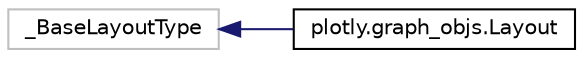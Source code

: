 digraph "Graphical Class Hierarchy"
{
 // LATEX_PDF_SIZE
  edge [fontname="Helvetica",fontsize="10",labelfontname="Helvetica",labelfontsize="10"];
  node [fontname="Helvetica",fontsize="10",shape=record];
  rankdir="LR";
  Node8868 [label="_BaseLayoutType",height=0.2,width=0.4,color="grey75", fillcolor="white", style="filled",tooltip=" "];
  Node8868 -> Node0 [dir="back",color="midnightblue",fontsize="10",style="solid",fontname="Helvetica"];
  Node0 [label="plotly.graph_objs.Layout",height=0.2,width=0.4,color="black", fillcolor="white", style="filled",URL="$classplotly_1_1graph__objs_1_1_layout.html",tooltip=" "];
}
